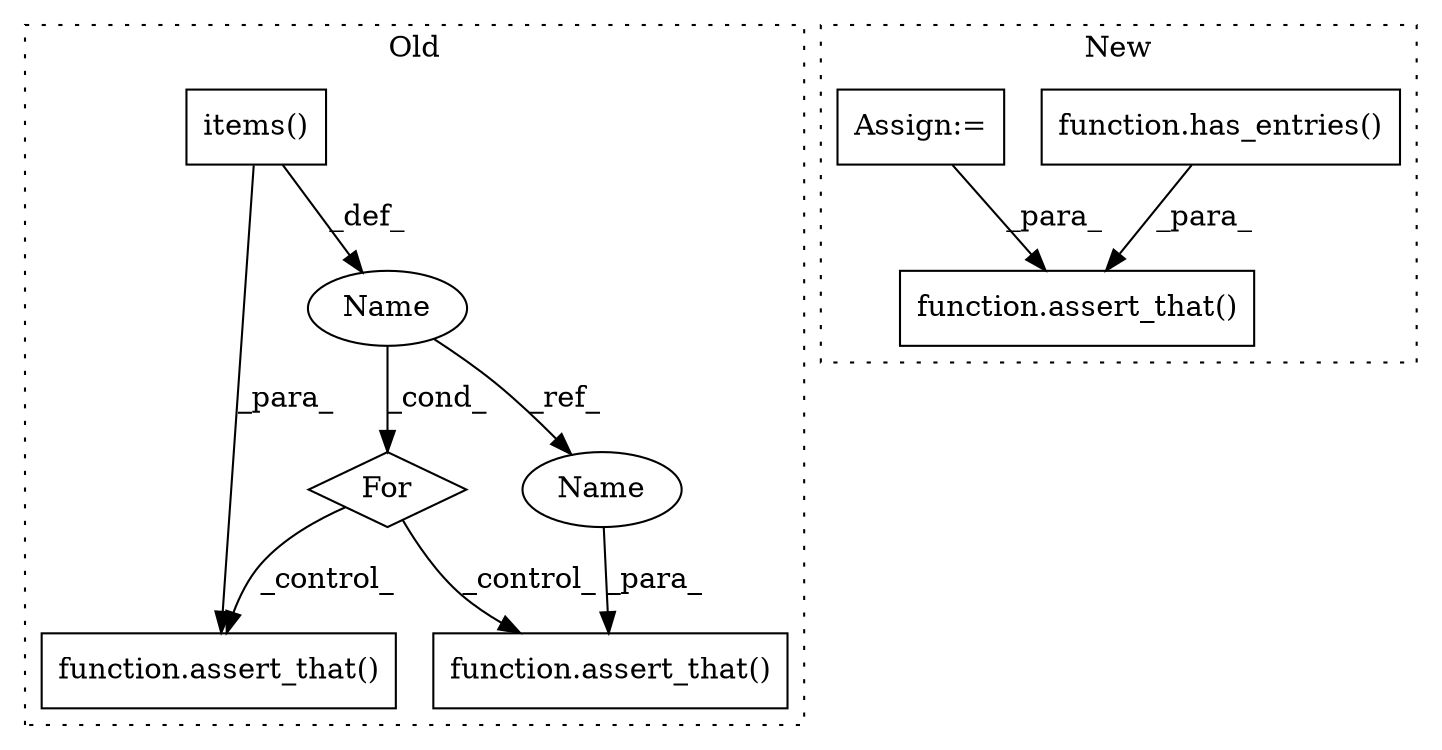 digraph G {
subgraph cluster0 {
1 [label="items()" a="75" s="3124" l="20" shape="box"];
3 [label="For" a="107" s="3106,3144" l="4,10" shape="diamond"];
4 [label="function.assert_that()" a="75" s="3154,3246" l="12,1" shape="box"];
6 [label="Name" a="87" s="3115" l="5" shape="ellipse"];
8 [label="function.assert_that()" a="75" s="3256,3297" l="12,1" shape="box"];
9 [label="Name" a="87" s="3268" l="5" shape="ellipse"];
label = "Old";
style="dotted";
}
subgraph cluster1 {
2 [label="function.has_entries()" a="75" s="4101,4126" l="12,1" shape="box"];
5 [label="function.assert_that()" a="75" s="4083,4127" l="12,1" shape="box"];
7 [label="Assign:=" a="68" s="3651" l="3" shape="box"];
label = "New";
style="dotted";
}
1 -> 6 [label="_def_"];
1 -> 4 [label="_para_"];
2 -> 5 [label="_para_"];
3 -> 8 [label="_control_"];
3 -> 4 [label="_control_"];
6 -> 3 [label="_cond_"];
6 -> 9 [label="_ref_"];
7 -> 5 [label="_para_"];
9 -> 8 [label="_para_"];
}